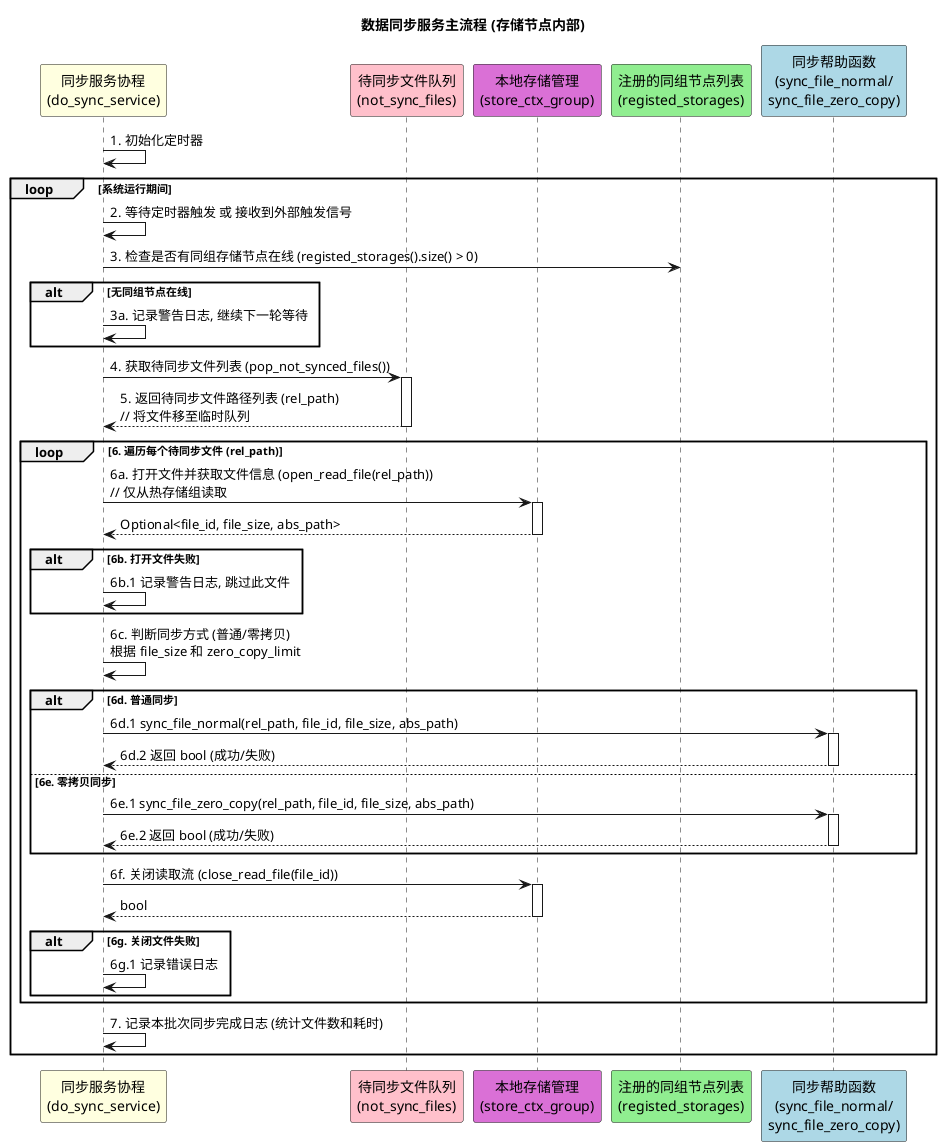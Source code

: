 @startuml

title 数据同步服务主流程 (存储节点内部)

participant "同步服务协程\n(do_sync_service)" as SyncService #LightYellow
participant "待同步文件队列\n(not_sync_files)" as SyncQueue #Pink
participant "本地存储管理\n(store_ctx_group)" as Store #orchid
participant "注册的同组节点列表\n(registed_storages)" as PeerList #LightGreen
participant "同步帮助函数\n(sync_file_normal/\nsync_file_zero_copy)" as SyncHelpers #lightblue

SyncService -> SyncService : 1. 初始化定时器
loop 系统运行期间
    SyncService -> SyncService : 2. 等待定时器触发 或 接收到外部触发信号
    SyncService -> PeerList : 3. 检查是否有同组存储节点在线 (registed_storages().size() > 0)
    alt 无同组节点在线
        SyncService -> SyncService : 3a. 记录警告日志, 继续下一轮等待
        ' continue
    end

    SyncService -> SyncQueue : 4. 获取待同步文件列表 (pop_not_synced_files())
    activate SyncQueue
    SyncQueue --> SyncService : 5. 返回待同步文件路径列表 (rel_path)\n// 将文件移至临时队列
    deactivate SyncQueue

    loop 6. 遍历每个待同步文件 (rel_path)
        SyncService -> Store : 6a. 打开文件并获取文件信息 (open_read_file(rel_path))\n// 仅从热存储组读取
        activate Store
        Store --> SyncService : Optional<file_id, file_size, abs_path>
        deactivate Store
        alt 6b. 打开文件失败
            SyncService -> SyncService : 6b.1 记录警告日志, 跳过此文件
            ' continue
        end

        SyncService -> SyncService : 6c. 判断同步方式 (普通/零拷贝)\n根据 file_size 和 zero_copy_limit

        alt 6d. 普通同步
            SyncService -> SyncHelpers : 6d.1 sync_file_normal(rel_path, file_id, file_size, abs_path)
            activate SyncHelpers
            SyncHelpers --> SyncService : 6d.2 返回 bool (成功/失败)
            deactivate SyncHelpers
        else 6e. 零拷贝同步
            SyncService -> SyncHelpers : 6e.1 sync_file_zero_copy(rel_path, file_id, file_size, abs_path)
            activate SyncHelpers
            SyncHelpers --> SyncService : 6e.2 返回 bool (成功/失败)
            deactivate SyncHelpers
        end alt

        SyncService -> Store : 6f. 关闭读取流 (close_read_file(file_id))
        activate Store
        Store --> SyncService : bool
        deactivate Store
         alt 6g. 关闭文件失败
            SyncService -> SyncService : 6g.1 记录错误日志
        end
    end loop

    SyncService -> SyncService : 7. 记录本批次同步完成日志 (统计文件数和耗时)
end loop
@enduml